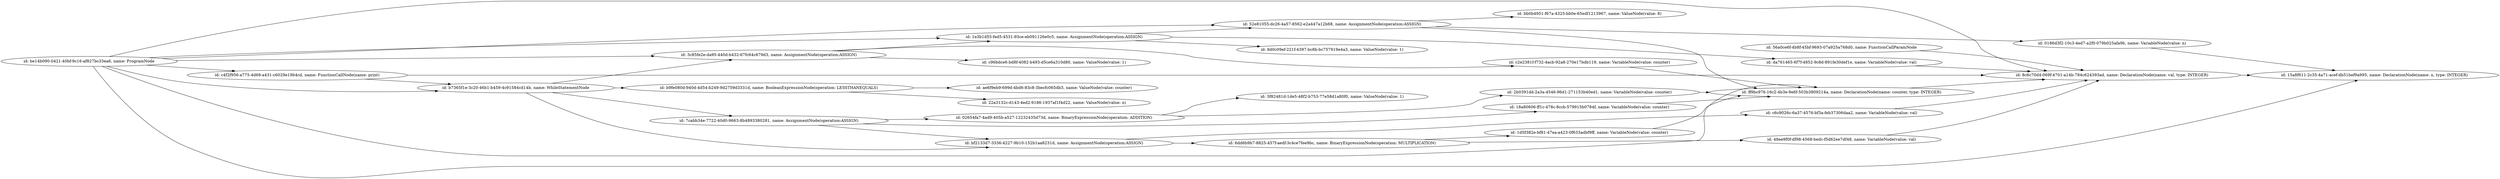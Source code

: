 digraph g {
	rankdir=LR
		"id: bf2133d7-3336-4227-9b10-152b1aa8231d, name: AssignmentNode(operation:ASSIGN)" -> "id: 6dd6b9b7-8825-457f-aedf-3c4ce7fee9bc, name: BinaryExpressionNode(operation: MULTIPLICATION)"
		"id: bf2133d7-3336-4227-9b10-152b1aa8231d, name: AssignmentNode(operation:ASSIGN)" -> "id: c6c9026c-6a37-4576-bf3a-feb37306daa2, name: VariableNode(value: val)"
		"id: 02654fa7-4ad9-405b-a527-12232435d73d, name: BinaryExpressionNode(operation: ADDITION)" -> "id: 3f82481d-1de5-48f2-b753-77e58d1a80f0, name: ValueNode(value: 1)"
		"id: 02654fa7-4ad9-405b-a527-12232435d73d, name: BinaryExpressionNode(operation: ADDITION)" -> "id: 2b0391dd-2a3a-4546-96d1-271153b40ed1, name: VariableNode(value: counter)"
		"id: 18a80606-ff1c-478c-8ccb-579915b0784f, name: VariableNode(value: counter)" -> "id: ff9bc976-16c2-4b3e-9e6f-503b3809214a, name: DeclarationNode(name: counter, type: INTEGER)"
		"id: c4f2f956-a775-4d68-a431-c6029e19b4cd, name: FunctionCallNode(name: print)" -> "id: b7365f1e-3c20-46b1-b459-4c91584cd14b, name: WhileStatementNode"
		"id: c4f2f956-a775-4d68-a431-c6029e19b4cd, name: FunctionCallNode(name: print)" -> "id: 8c6c70d4-069f-4701-a14b-784c624393ad, name: DeclarationNode(name: val, type: INTEGER)"
		"id: 7cabb34e-7722-40d0-9663-8b4893380281, name: AssignmentNode(operation:ASSIGN)" -> "id: bf2133d7-3336-4227-9b10-152b1aa8231d, name: AssignmentNode(operation:ASSIGN)"
		"id: 7cabb34e-7722-40d0-9663-8b4893380281, name: AssignmentNode(operation:ASSIGN)" -> "id: 02654fa7-4ad9-405b-a527-12232435d73d, name: BinaryExpressionNode(operation: ADDITION)"
		"id: 7cabb34e-7722-40d0-9663-8b4893380281, name: AssignmentNode(operation:ASSIGN)" -> "id: 18a80606-ff1c-478c-8ccb-579915b0784f, name: VariableNode(value: counter)"
		"id: 6dd6b9b7-8825-457f-aedf-3c4ce7fee9bc, name: BinaryExpressionNode(operation: MULTIPLICATION)" -> "id: 48ee9f0f-df98-4568-bedc-f5d62ee7df48, name: VariableNode(value: val)"
		"id: 6dd6b9b7-8825-457f-aedf-3c4ce7fee9bc, name: BinaryExpressionNode(operation: MULTIPLICATION)" -> "id: 1d5f382e-bf81-47ea-a423-0f633adbf9ff, name: VariableNode(value: counter)"
		"id: c6c9026c-6a37-4576-bf3a-feb37306daa2, name: VariableNode(value: val)" -> "id: 8c6c70d4-069f-4701-a14b-784c624393ad, name: DeclarationNode(name: val, type: INTEGER)"
		"id: 8c6c70d4-069f-4701-a14b-784c624393ad, name: DeclarationNode(name: val, type: INTEGER)" -> "id: 15a8f611-2c35-4a71-acef-db51bef9a995, name: DeclarationNode(name: n, type: INTEGER)"
		"id: 0186d3f2-10c3-4ed7-a2f0-079b025afa9b, name: VariableNode(value: n)" -> "id: 15a8f611-2c35-4a71-acef-db51bef9a995, name: DeclarationNode(name: n, type: INTEGER)"
		"id: b9fe080d-940d-4d54-b249-9d2759d3331d, name: BooleanExpressionNode(operation: LESSTHANEQUALS)" -> "id: ae6f9eb9-699d-4bd6-83c8-3becfc065db3, name: ValueNode(value: counter)"
		"id: b9fe080d-940d-4d54-b249-9d2759d3331d, name: BooleanExpressionNode(operation: LESSTHANEQUALS)" -> "id: 22a3132c-d143-4ed2-9186-1937af1f4d22, name: ValueNode(value: n)"
		"id: 48ee9f0f-df98-4568-bedc-f5d62ee7df48, name: VariableNode(value: val)" -> "id: 8c6c70d4-069f-4701-a14b-784c624393ad, name: DeclarationNode(name: val, type: INTEGER)"
		"id: be14b090-0421-40bf-9c16-af827bc33ea6, name: ProgramNode" -> "id: 15a8f611-2c35-4a71-acef-db51bef9a995, name: DeclarationNode(name: n, type: INTEGER)"
		"id: be14b090-0421-40bf-9c16-af827bc33ea6, name: ProgramNode" -> "id: 3c85fe2e-da95-440d-b432-67fc64c679d3, name: AssignmentNode(operation:ASSIGN)"
		"id: be14b090-0421-40bf-9c16-af827bc33ea6, name: ProgramNode" -> "id: c4f2f956-a775-4d68-a431-c6029e19b4cd, name: FunctionCallNode(name: print)"
		"id: be14b090-0421-40bf-9c16-af827bc33ea6, name: ProgramNode" -> "id: 52e81055-dc26-4a57-8562-e2a447a12b68, name: AssignmentNode(operation:ASSIGN)"
		"id: be14b090-0421-40bf-9c16-af827bc33ea6, name: ProgramNode" -> "id: 1e3b1d55-fed5-4531-93ce-eb091126e0c5, name: AssignmentNode(operation:ASSIGN)"
		"id: be14b090-0421-40bf-9c16-af827bc33ea6, name: ProgramNode" -> "id: b7365f1e-3c20-46b1-b459-4c91584cd14b, name: WhileStatementNode"
		"id: be14b090-0421-40bf-9c16-af827bc33ea6, name: ProgramNode" -> "id: 8c6c70d4-069f-4701-a14b-784c624393ad, name: DeclarationNode(name: val, type: INTEGER)"
		"id: be14b090-0421-40bf-9c16-af827bc33ea6, name: ProgramNode" -> "id: ff9bc976-16c2-4b3e-9e6f-503b3809214a, name: DeclarationNode(name: counter, type: INTEGER)"
		"id: da761465-6f7f-4852-9c8d-891fe30def1e, name: VariableNode(value: val)" -> "id: 8c6c70d4-069f-4701-a14b-784c624393ad, name: DeclarationNode(name: val, type: INTEGER)"
		"id: 3c85fe2e-da95-440d-b432-67fc64c679d3, name: AssignmentNode(operation:ASSIGN)" -> "id: c96bdce6-bd8f-4082-b493-d5ce6a310d80, name: ValueNode(value: 1)"
		"id: 3c85fe2e-da95-440d-b432-67fc64c679d3, name: AssignmentNode(operation:ASSIGN)" -> "id: 1e3b1d55-fed5-4531-93ce-eb091126e0c5, name: AssignmentNode(operation:ASSIGN)"
		"id: 3c85fe2e-da95-440d-b432-67fc64c679d3, name: AssignmentNode(operation:ASSIGN)" -> "id: c2e2381f-f732-4acb-92a8-270e17bdb119, name: VariableNode(value: counter)"
		"id: 2b0391dd-2a3a-4546-96d1-271153b40ed1, name: VariableNode(value: counter)" -> "id: ff9bc976-16c2-4b3e-9e6f-503b3809214a, name: DeclarationNode(name: counter, type: INTEGER)"
		"id: 1d5f382e-bf81-47ea-a423-0f633adbf9ff, name: VariableNode(value: counter)" -> "id: ff9bc976-16c2-4b3e-9e6f-503b3809214a, name: DeclarationNode(name: counter, type: INTEGER)"
		"id: 52e81055-dc26-4a57-8562-e2a447a12b68, name: AssignmentNode(operation:ASSIGN)" -> "id: 0186d3f2-10c3-4ed7-a2f0-079b025afa9b, name: VariableNode(value: n)"
		"id: 52e81055-dc26-4a57-8562-e2a447a12b68, name: AssignmentNode(operation:ASSIGN)" -> "id: bb0b4951-f67a-4325-bb0e-65edf1213967, name: ValueNode(value: 8)"
		"id: 52e81055-dc26-4a57-8562-e2a447a12b68, name: AssignmentNode(operation:ASSIGN)" -> "id: ff9bc976-16c2-4b3e-9e6f-503b3809214a, name: DeclarationNode(name: counter, type: INTEGER)"
		"id: 56a0ce6f-4b8f-45bf-9693-07a925a768d0, name: FunctionCallParamNode" -> "id: 8c6c70d4-069f-4701-a14b-784c624393ad, name: DeclarationNode(name: val, type: INTEGER)"
		"id: 1e3b1d55-fed5-4531-93ce-eb091126e0c5, name: AssignmentNode(operation:ASSIGN)" -> "id: da761465-6f7f-4852-9c8d-891fe30def1e, name: VariableNode(value: val)"
		"id: 1e3b1d55-fed5-4531-93ce-eb091126e0c5, name: AssignmentNode(operation:ASSIGN)" -> "id: 8d0c09ef-221f-4397-bc8b-bc757919e4a3, name: ValueNode(value: 1)"
		"id: 1e3b1d55-fed5-4531-93ce-eb091126e0c5, name: AssignmentNode(operation:ASSIGN)" -> "id: 52e81055-dc26-4a57-8562-e2a447a12b68, name: AssignmentNode(operation:ASSIGN)"
		"id: b7365f1e-3c20-46b1-b459-4c91584cd14b, name: WhileStatementNode" -> "id: bf2133d7-3336-4227-9b10-152b1aa8231d, name: AssignmentNode(operation:ASSIGN)"
		"id: b7365f1e-3c20-46b1-b459-4c91584cd14b, name: WhileStatementNode" -> "id: b9fe080d-940d-4d54-b249-9d2759d3331d, name: BooleanExpressionNode(operation: LESSTHANEQUALS)"
		"id: b7365f1e-3c20-46b1-b459-4c91584cd14b, name: WhileStatementNode" -> "id: 3c85fe2e-da95-440d-b432-67fc64c679d3, name: AssignmentNode(operation:ASSIGN)"
		"id: b7365f1e-3c20-46b1-b459-4c91584cd14b, name: WhileStatementNode" -> "id: 7cabb34e-7722-40d0-9663-8b4893380281, name: AssignmentNode(operation:ASSIGN)"
		"id: ff9bc976-16c2-4b3e-9e6f-503b3809214a, name: DeclarationNode(name: counter, type: INTEGER)" -> "id: 8c6c70d4-069f-4701-a14b-784c624393ad, name: DeclarationNode(name: val, type: INTEGER)"
		"id: c2e2381f-f732-4acb-92a8-270e17bdb119, name: VariableNode(value: counter)" -> "id: ff9bc976-16c2-4b3e-9e6f-503b3809214a, name: DeclarationNode(name: counter, type: INTEGER)"
}